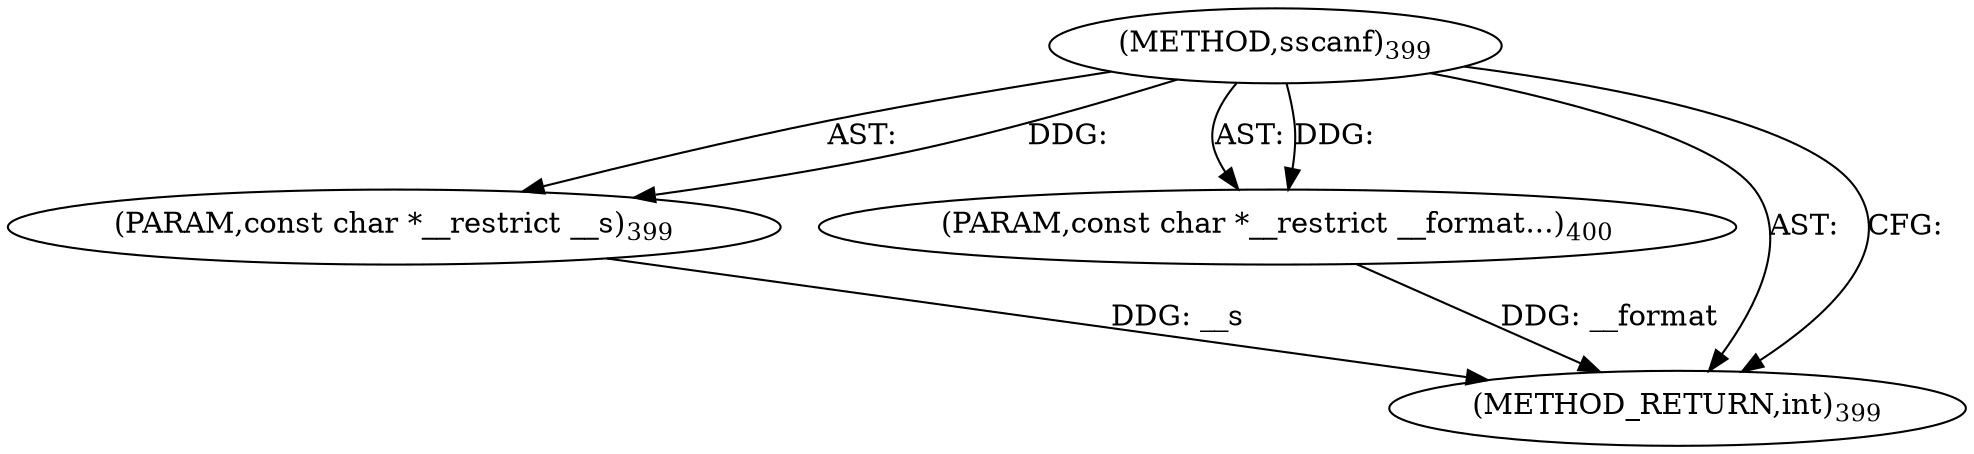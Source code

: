 digraph "sscanf" {  
"30195" [label = <(METHOD,sscanf)<SUB>399</SUB>> ]
"30196" [label = <(PARAM,const char *__restrict __s)<SUB>399</SUB>> ]
"30197" [label = <(PARAM,const char *__restrict __format...)<SUB>400</SUB>> ]
"30198" [label = <(METHOD_RETURN,int)<SUB>399</SUB>> ]
  "30195" -> "30196"  [ label = "AST: "] 
  "30195" -> "30197"  [ label = "AST: "] 
  "30195" -> "30198"  [ label = "AST: "] 
  "30195" -> "30198"  [ label = "CFG: "] 
  "30196" -> "30198"  [ label = "DDG: __s"] 
  "30197" -> "30198"  [ label = "DDG: __format"] 
  "30195" -> "30196"  [ label = "DDG: "] 
  "30195" -> "30197"  [ label = "DDG: "] 
}
